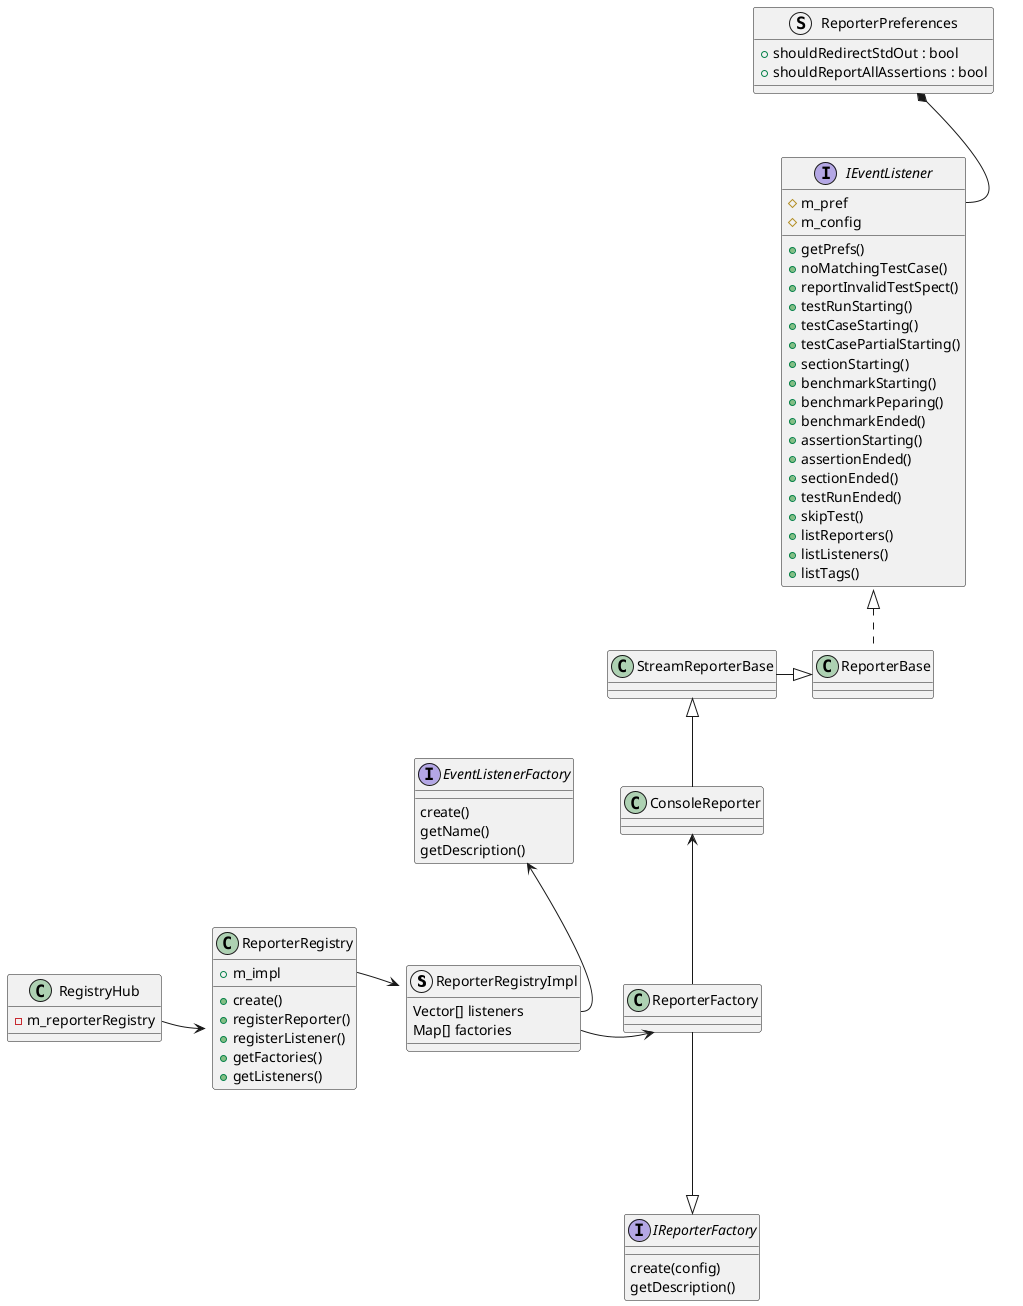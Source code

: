 @startuml "Reporter Registry Diagram"

struct ReporterRegistryImpl{
    Vector[] listeners
    Map[] factories
}

interface EventListenerFactory{
    create()
    getName()
    getDescription()
}

interface IReporterFactory{
    create(config)
    getDescription()
}

struct ReporterPreferences{
    + shouldRedirectStdOut : bool
    + shouldReportAllAssertions : bool
}

ReporterFactory -d--|> IReporterFactory

interface IEventListener {
    # m_pref
    # m_config
    + getPrefs()
    + noMatchingTestCase()
    + reportInvalidTestSpect()
    + testRunStarting()
    + testCaseStarting()
    + testCasePartialStarting()
    + sectionStarting()
    + benchmarkStarting()
    + benchmarkPeparing()
    + benchmarkEnded()
    + assertionStarting()
    + assertionEnded()
    + sectionEnded()
    + testRunEnded()
    + skipTest()
    + listReporters()
    + listListeners()
    + listTags()
}

class ReporterBase {

}

class StreamReporterBase {

}

class ConsoleReporter {

}

IEventListener::m_pref -u-* ReporterPreferences

class ReporterBase implements IEventListener


ConsoleReporter -u-|> StreamReporterBase
StreamReporterBase -r-|> ReporterBase



class ReporterRegistry{
    + m_impl
    + create()
    + registerReporter()
    + registerListener()
    + getFactories()
    + getListeners()
}

ReporterFactory -u-> ConsoleReporter

class RegistryHub {
    - m_reporterRegistry
}

RegistryHub::m_reporterRegistry -r-> ReporterRegistry


ReporterRegistry::m_impl -r-> ReporterRegistryImpl
ReporterRegistryImpl::factories -r-> ReporterFactory
ReporterRegistryImpl::listeners -u-> EventListenerFactory




@enduml
